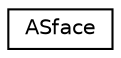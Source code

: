 digraph G
{
  edge [fontname="Helvetica",fontsize="10",labelfontname="Helvetica",labelfontsize="10"];
  node [fontname="Helvetica",fontsize="10",shape=record];
  rankdir=LR;
  Node1 [label="ASface",height=0.2,width=0.4,color="black", fillcolor="white", style="filled",URL="$d7/d91/structASface.html"];
}
